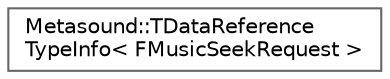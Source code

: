 digraph "Graphical Class Hierarchy"
{
 // INTERACTIVE_SVG=YES
 // LATEX_PDF_SIZE
  bgcolor="transparent";
  edge [fontname=Helvetica,fontsize=10,labelfontname=Helvetica,labelfontsize=10];
  node [fontname=Helvetica,fontsize=10,shape=box,height=0.2,width=0.4];
  rankdir="LR";
  Node0 [id="Node000000",label="Metasound::TDataReference\lTypeInfo\< FMusicSeekRequest \>",height=0.2,width=0.4,color="grey40", fillcolor="white", style="filled",URL="$d5/de7/struct_1_1Metasound_1_1TDataReferenceTypeInfo_3_01FMusicSeekRequest_01_4.html",tooltip=" "];
}
